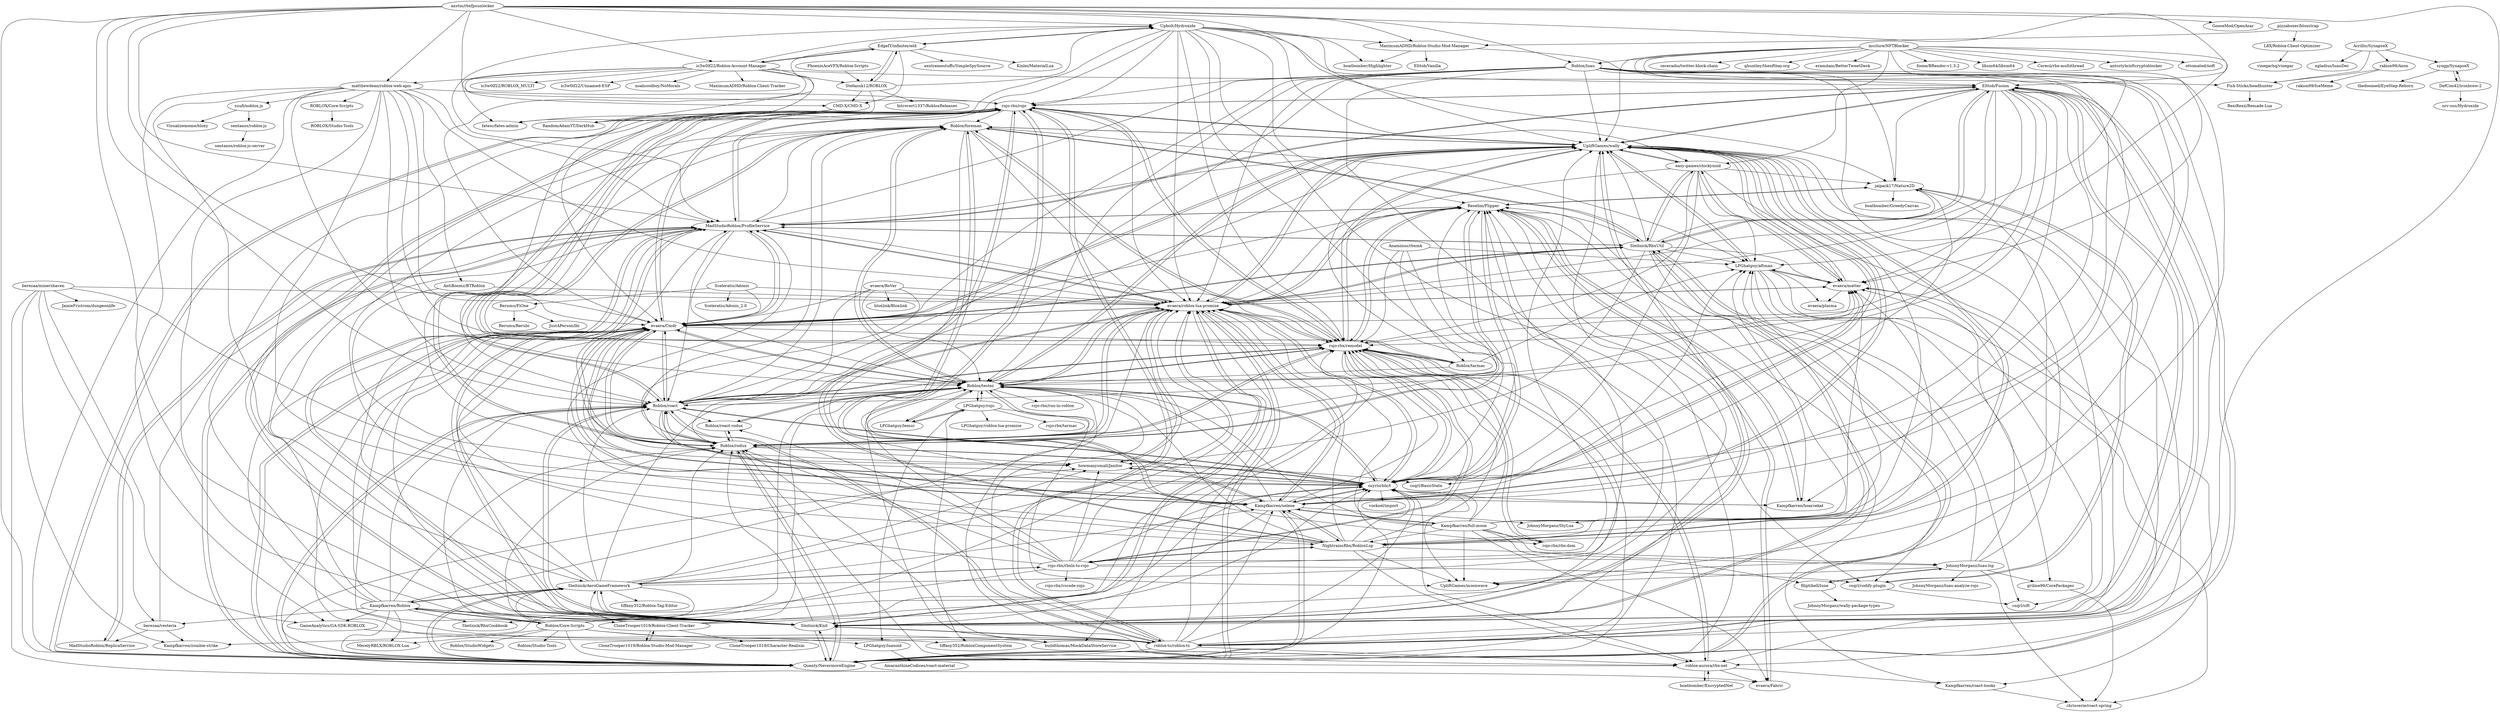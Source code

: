 digraph G {
"axstin/rbxfpsunlocker" -> "Roblox/luau"
"axstin/rbxfpsunlocker" -> "Elttob/Fusion"
"axstin/rbxfpsunlocker" -> "rojo-rbx/rojo"
"axstin/rbxfpsunlocker" -> "Upbolt/Hydroxide"
"axstin/rbxfpsunlocker" -> "ic3w0lf22/Roblox-Account-Manager"
"axstin/rbxfpsunlocker" -> "evaera/Cmdr"
"axstin/rbxfpsunlocker" -> "Sleitnick/Knit"
"axstin/rbxfpsunlocker" -> "matthewdean/roblox-web-apis"
"axstin/rbxfpsunlocker" -> "MadStudioRoblox/ProfileService"
"axstin/rbxfpsunlocker" -> "roblox-ts/roblox-ts"
"axstin/rbxfpsunlocker" -> "UpliftGames/wally"
"axstin/rbxfpsunlocker" -> "Quenty/NevermoreEngine"
"axstin/rbxfpsunlocker" -> "GooseMod/OpenAsar" ["e"=1]
"axstin/rbxfpsunlocker" -> "MaximumADHD/Roblox-Studio-Mod-Manager"
"axstin/rbxfpsunlocker" -> "Roblox/roact"
"Roblox/luau" -> "rojo-rbx/rojo"
"Roblox/luau" -> "Elttob/Fusion"
"Roblox/luau" -> "roblox-ts/roblox-ts"
"Roblox/luau" -> "Roblox/roact"
"Roblox/luau" -> "UpliftGames/wally"
"Roblox/luau" -> "Sleitnick/Knit"
"Roblox/luau" -> "Kampfkarren/selene"
"Roblox/luau" -> "evaera/roblox-lua-promise"
"Roblox/luau" -> "evaera/Cmdr"
"Roblox/luau" -> "Quenty/NevermoreEngine"
"Roblox/luau" -> "MadStudioRoblox/ProfileService"
"Roblox/luau" -> "JohnnyMorganz/StyLua" ["e"=1]
"Roblox/luau" -> "Roblox/testez"
"Roblox/luau" -> "osyrisrblx/t"
"Roblox/luau" -> "NightrainsRbx/RobloxLsp"
"osyrisrblx/t" -> "evaera/roblox-lua-promise"
"osyrisrblx/t" -> "Roblox/testez"
"osyrisrblx/t" -> "howmanysmall/Janitor"
"osyrisrblx/t" -> "Roblox/rodux"
"osyrisrblx/t" -> "UpliftGames/wally"
"osyrisrblx/t" -> "rojo-rbx/remodel"
"osyrisrblx/t" -> "Kampfkarren/selene"
"osyrisrblx/t" -> "UpliftGames/moonwave"
"osyrisrblx/t" -> "vocksel/import"
"osyrisrblx/t" -> "evaera/Cmdr"
"osyrisrblx/t" -> "roblox-aurora/rbx-net"
"osyrisrblx/t" -> "Reselim/Flipper"
"osyrisrblx/t" -> "Roblox/roact"
"osyrisrblx/t" -> "evaera/matter"
"osyrisrblx/t" -> "Kampfkarren/hoarcekat"
"roblox-ts/roblox-ts" -> "rojo-rbx/rojo"
"roblox-ts/roblox-ts" -> "Roblox/roact"
"roblox-ts/roblox-ts" -> "Sleitnick/Knit"
"roblox-ts/roblox-ts" -> "evaera/roblox-lua-promise"
"roblox-ts/roblox-ts" -> "Roblox/testez"
"roblox-ts/roblox-ts" -> "Kampfkarren/selene"
"roblox-ts/roblox-ts" -> "UpliftGames/wally"
"roblox-ts/roblox-ts" -> "Roblox/rodux"
"roblox-ts/roblox-ts" -> "Elttob/Fusion"
"roblox-ts/roblox-ts" -> "Quenty/NevermoreEngine"
"roblox-ts/roblox-ts" -> "evaera/Cmdr"
"roblox-ts/roblox-ts" -> "MadStudioRoblox/ProfileService"
"roblox-ts/roblox-ts" -> "osyrisrblx/t"
"roblox-ts/roblox-ts" -> "evaera/matter"
"roblox-ts/roblox-ts" -> "roblox-aurora/rbx-net"
"rojo-rbx/rojo" -> "Roblox/roact"
"rojo-rbx/rojo" -> "Sleitnick/Knit"
"rojo-rbx/rojo" -> "UpliftGames/wally"
"rojo-rbx/rojo" -> "Elttob/Fusion"
"rojo-rbx/rojo" -> "roblox-ts/roblox-ts"
"rojo-rbx/rojo" -> "Kampfkarren/selene"
"rojo-rbx/rojo" -> "evaera/Cmdr"
"rojo-rbx/rojo" -> "rojo-rbx/remodel"
"rojo-rbx/rojo" -> "evaera/roblox-lua-promise"
"rojo-rbx/rojo" -> "MadStudioRoblox/ProfileService"
"rojo-rbx/rojo" -> "Roblox/rodux"
"rojo-rbx/rojo" -> "Roblox/foreman"
"rojo-rbx/rojo" -> "Roblox/testez"
"rojo-rbx/rojo" -> "Quenty/NevermoreEngine"
"rojo-rbx/rojo" -> "NightrainsRbx/RobloxLsp"
"Kampfkarren/selene" -> "UpliftGames/wally"
"Kampfkarren/selene" -> "evaera/roblox-lua-promise"
"Kampfkarren/selene" -> "osyrisrblx/t"
"Kampfkarren/selene" -> "Roblox/foreman"
"Kampfkarren/selene" -> "JohnnyMorganz/StyLua" ["e"=1]
"Kampfkarren/selene" -> "rojo-rbx/rojo"
"Kampfkarren/selene" -> "NightrainsRbx/RobloxLsp"
"Kampfkarren/selene" -> "Roblox/testez"
"Kampfkarren/selene" -> "rojo-rbx/remodel"
"Kampfkarren/selene" -> "LPGhatguy/aftman"
"Kampfkarren/selene" -> "Kampfkarren/full-moon"
"Kampfkarren/selene" -> "evaera/Cmdr"
"Kampfkarren/selene" -> "Quenty/NevermoreEngine"
"Kampfkarren/selene" -> "Roblox/roact"
"Kampfkarren/selene" -> "Sleitnick/Knit"
"CMD-X/CMD-X" -> "fatesc/fates-admin"
"CMD-X/CMD-X" -> "RandomAdamYT/DarkHub"
"Roblox/rodux" -> "Roblox/roact-rodux"
"Roblox/rodux" -> "Roblox/roact"
"Roblox/rodux" -> "Roblox/testez"
"Roblox/rodux" -> "evaera/roblox-lua-promise"
"Roblox/rodux" -> "osyrisrblx/t"
"Roblox/rodux" -> "rojo-rbx/remodel"
"Roblox/rodux" -> "howmanysmall/Janitor"
"Roblox/rodux" -> "Reselim/Flipper"
"Roblox/rodux" -> "UpliftGames/wally"
"Roblox/rodux" -> "roblox-aurora/rbx-net"
"Roblox/rodux" -> "evaera/Cmdr"
"Roblox/rodux" -> "rojo-rbx/rojo"
"Roblox/rodux" -> "Quenty/NevermoreEngine"
"Roblox/rodux" -> "Roblox/foreman"
"Roblox/rodux" -> "MadStudioRoblox/ProfileService"
"syngp/SynapseX" -> "DefCon42/ironbrew-2"
"syngp/SynapseX" -> "thedoomed/EyeStep-Reborn"
"ic3w0lf22/Roblox-Account-Manager" -> "ic3w0lf22/ROBLOX_MULTI"
"ic3w0lf22/Roblox-Account-Manager" -> "EdgeIY/infiniteyield"
"ic3w0lf22/Roblox-Account-Manager" -> "Upbolt/Hydroxide"
"ic3w0lf22/Roblox-Account-Manager" -> "ic3w0lf22/Unnamed-ESP"
"ic3w0lf22/Roblox-Account-Manager" -> "RandomAdamYT/DarkHub"
"ic3w0lf22/Roblox-Account-Manager" -> "CMD-X/CMD-X"
"ic3w0lf22/Roblox-Account-Manager" -> "matthewdean/roblox-web-apis"
"ic3w0lf22/Roblox-Account-Manager" -> "Fish-Sticks/headhunter"
"ic3w0lf22/Roblox-Account-Manager" -> "fatesc/fates-admin"
"ic3w0lf22/Roblox-Account-Manager" -> "Stefanuk12/ROBLOX"
"ic3w0lf22/Roblox-Account-Manager" -> "evaera/Cmdr"
"ic3w0lf22/Roblox-Account-Manager" -> "noahcoolboy/NoMorals"
"ic3w0lf22/Roblox-Account-Manager" -> "MaximumADHD/Roblox-Client-Tracker"
"rakion99/Axon" -> "rakion99/IceMeme"
"rakion99/Axon" -> "Fish-Sticks/headhunter"
"UpliftGames/wally" -> "LPGhatguy/aftman"
"UpliftGames/wally" -> "evaera/roblox-lua-promise"
"UpliftGames/wally" -> "Roblox/foreman"
"UpliftGames/wally" -> "Kampfkarren/selene"
"UpliftGames/wally" -> "rojo-rbx/remodel"
"UpliftGames/wally" -> "osyrisrblx/t"
"UpliftGames/wally" -> "Roblox/testez"
"UpliftGames/wally" -> "rojo-rbx/rojo"
"UpliftGames/wally" -> "evaera/matter"
"UpliftGames/wally" -> "Sleitnick/Knit"
"UpliftGames/wally" -> "Elttob/Fusion"
"UpliftGames/wally" -> "NightrainsRbx/RobloxLsp"
"UpliftGames/wally" -> "easy-games/chickynoid"
"UpliftGames/wally" -> "roblox-aurora/rbx-net"
"UpliftGames/wally" -> "evaera/Cmdr"
"matthewdean/roblox-web-apis" -> "Quenty/NevermoreEngine"
"matthewdean/roblox-web-apis" -> "ROBLOX/Core-Scripts"
"matthewdean/roblox-web-apis" -> "NightrainsRbx/RobloxLsp"
"matthewdean/roblox-web-apis" -> "MadStudioRoblox/ProfileService"
"matthewdean/roblox-web-apis" -> "Roblox/roact"
"matthewdean/roblox-web-apis" -> "Roblox/testez"
"matthewdean/roblox-web-apis" -> "evaera/Cmdr"
"matthewdean/roblox-web-apis" -> "evaera/roblox-lua-promise"
"matthewdean/roblox-web-apis" -> "Sleitnick/AeroGameFramework"
"matthewdean/roblox-web-apis" -> "AntiBoomz/BTRoblox"
"matthewdean/roblox-web-apis" -> "Sleitnick/Knit"
"matthewdean/roblox-web-apis" -> "rojo-rbx/remodel"
"matthewdean/roblox-web-apis" -> "rojo-rbx/rojo"
"matthewdean/roblox-web-apis" -> "GameAnalytics/GA-SDK-ROBLOX"
"matthewdean/roblox-web-apis" -> "suufi/noblox.js"
"EdgeIY/infiniteyield" -> "Upbolt/Hydroxide"
"EdgeIY/infiniteyield" -> "CMD-X/CMD-X"
"EdgeIY/infiniteyield" -> "exxtremestuffs/SimpleSpySource"
"EdgeIY/infiniteyield" -> "ic3w0lf22/Roblox-Account-Manager"
"EdgeIY/infiniteyield" -> "Stefanuk12/ROBLOX"
"EdgeIY/infiniteyield" -> "Kinlei/MaterialLua"
"EdgeIY/infiniteyield" -> "fatesc/fates-admin"
"PhoenixAceVFX/Roblox-Scripts" -> "Stefanuk12/ROBLOX"
"Stefanuk12/ROBLOX" -> "EdgeIY/infiniteyield"
"Stefanuk12/ROBLOX" -> "RandomAdamYT/DarkHub"
"Stefanuk12/ROBLOX" -> "CMD-X/CMD-X"
"Stefanuk12/ROBLOX" -> "Upbolt/Hydroxide"
"Stefanuk12/ROBLOX" -> "Introvert1337/RobloxReleases"
"evaera/Cmdr" -> "evaera/roblox-lua-promise"
"evaera/Cmdr" -> "Roblox/testez"
"evaera/Cmdr" -> "Quenty/NevermoreEngine"
"evaera/Cmdr" -> "osyrisrblx/t"
"evaera/Cmdr" -> "UpliftGames/wally"
"evaera/Cmdr" -> "rojo-rbx/rojo"
"evaera/Cmdr" -> "MadStudioRoblox/ProfileService"
"evaera/Cmdr" -> "Sleitnick/Knit"
"evaera/Cmdr" -> "rojo-rbx/remodel"
"evaera/Cmdr" -> "Roblox/rodux"
"evaera/Cmdr" -> "Sleitnick/RbxUtil"
"evaera/Cmdr" -> "Roblox/roact"
"evaera/Cmdr" -> "Reselim/Flipper"
"evaera/Cmdr" -> "Kampfkarren/selene"
"evaera/Cmdr" -> "howmanysmall/Janitor"
"Rerumu/FiOne" -> "JustAPerson/lbi"
"Rerumu/FiOne" -> "Rerumu/Rerubi"
"LPGhatguy/rojo" -> "LPGhatguy/lemur"
"LPGhatguy/rojo" -> "Roblox/testez"
"LPGhatguy/rojo" -> "LPGhatguy/luanoid"
"LPGhatguy/rojo" -> "tiffany352/RobloxComponentSystem"
"LPGhatguy/rojo" -> "UpliftGames/moonwave"
"LPGhatguy/rojo" -> "LPGhatguy/roblox-lua-promise"
"LPGhatguy/rojo" -> "rojo-rbx/tarmac"
"Roblox/roact" -> "Roblox/rodux"
"Roblox/roact" -> "rojo-rbx/rojo"
"Roblox/roact" -> "Roblox/testez"
"Roblox/roact" -> "evaera/roblox-lua-promise"
"Roblox/roact" -> "roblox-ts/roblox-ts"
"Roblox/roact" -> "Roblox/roact-rodux"
"Roblox/roact" -> "rojo-rbx/remodel"
"Roblox/roact" -> "osyrisrblx/t"
"Roblox/roact" -> "Sleitnick/Knit"
"Roblox/roact" -> "Quenty/NevermoreEngine"
"Roblox/roact" -> "evaera/Cmdr"
"Roblox/roact" -> "Reselim/Flipper"
"Roblox/roact" -> "UpliftGames/wally"
"Roblox/roact" -> "Roblox/foreman"
"Roblox/roact" -> "Kampfkarren/selene"
"pizzaboxer/bloxstrap" -> "L8X/Roblox-Client-Optimizer"
"pizzaboxer/bloxstrap" -> "MaximumADHD/Roblox-Studio-Mod-Manager"
"berezaa/minershaven" -> "berezaa/vesteria"
"berezaa/minershaven" -> "Kampfkarren/zombie-strike"
"berezaa/minershaven" -> "JamieFristrom/dungeonlife"
"berezaa/minershaven" -> "Kampfkarren/hoarcekat"
"berezaa/minershaven" -> "GameAnalytics/GA-SDK-ROBLOX"
"berezaa/minershaven" -> "evaera/Fabric"
"berezaa/minershaven" -> "evaera/roblox-lua-promise"
"Kampfkarren/full-moon" -> "Kampfkarren/selene"
"Kampfkarren/full-moon" -> "UpliftGames/moonwave"
"Kampfkarren/full-moon" -> "UpliftGames/wally"
"Kampfkarren/full-moon" -> "Roblox/testez"
"Kampfkarren/full-moon" -> "rojo-rbx/remodel"
"Kampfkarren/full-moon" -> "evaera/roblox-lua-promise"
"Kampfkarren/full-moon" -> "filiptibell/lune"
"Kampfkarren/full-moon" -> "rojo-rbx/rbx-dom"
"Kampfkarren/full-moon" -> "JohnnyMorganz/luau-lsp"
"Kampfkarren/full-moon" -> "LPGhatguy/aftman"
"Kampfkarren/full-moon" -> "osyrisrblx/t"
"Kampfkarren/full-moon" -> "NightrainsRbx/RobloxLsp"
"Kampfkarren/full-moon" -> "evaera/matter"
"Kampfkarren/full-moon" -> "evaera/Fabric"
"LPGhatguy/aftman" -> "UpliftGames/wally"
"LPGhatguy/aftman" -> "evaera/plasma"
"LPGhatguy/aftman" -> "chriscerie/roact-spring"
"LPGhatguy/aftman" -> "evaera/matter"
"LPGhatguy/aftman" -> "Kampfkarren/roact-hooks"
"LPGhatguy/aftman" -> "csqrl/sift"
"LPGhatguy/aftman" -> "grilme99/CorePackages"
"Elttob/Fusion" -> "Sleitnick/Knit"
"Elttob/Fusion" -> "UpliftGames/wally"
"Elttob/Fusion" -> "rojo-rbx/rojo"
"Elttob/Fusion" -> "evaera/roblox-lua-promise"
"Elttob/Fusion" -> "Quenty/NevermoreEngine"
"Elttob/Fusion" -> "Sleitnick/RbxUtil"
"Elttob/Fusion" -> "MadStudioRoblox/ProfileService"
"Elttob/Fusion" -> "evaera/matter"
"Elttob/Fusion" -> "evaera/Cmdr"
"Elttob/Fusion" -> "Roblox/roact"
"Elttob/Fusion" -> "jaipack17/Nature2D"
"Elttob/Fusion" -> "rojo-rbx/remodel"
"Elttob/Fusion" -> "Kampfkarren/selene"
"Elttob/Fusion" -> "roblox-ts/roblox-ts"
"Elttob/Fusion" -> "Kampfkarren/hoarcekat"
"Quenty/NevermoreEngine" -> "evaera/roblox-lua-promise"
"Quenty/NevermoreEngine" -> "Sleitnick/AeroGameFramework"
"Quenty/NevermoreEngine" -> "Sleitnick/Knit"
"Quenty/NevermoreEngine" -> "evaera/Cmdr"
"Quenty/NevermoreEngine" -> "rojo-rbx/remodel"
"Quenty/NevermoreEngine" -> "Sleitnick/RbxUtil"
"Quenty/NevermoreEngine" -> "osyrisrblx/t"
"Quenty/NevermoreEngine" -> "UpliftGames/wally"
"Quenty/NevermoreEngine" -> "Roblox/rodux"
"Quenty/NevermoreEngine" -> "Roblox/roact"
"Quenty/NevermoreEngine" -> "Elttob/Fusion"
"Quenty/NevermoreEngine" -> "MadStudioRoblox/ProfileService"
"Quenty/NevermoreEngine" -> "rojo-rbx/rojo"
"Quenty/NevermoreEngine" -> "Kampfkarren/selene"
"Quenty/NevermoreEngine" -> "howmanysmall/Janitor"
"Sleitnick/Knit" -> "Sleitnick/RbxUtil"
"Sleitnick/Knit" -> "evaera/roblox-lua-promise"
"Sleitnick/Knit" -> "MadStudioRoblox/ProfileService"
"Sleitnick/Knit" -> "rojo-rbx/rojo"
"Sleitnick/Knit" -> "Elttob/Fusion"
"Sleitnick/Knit" -> "Sleitnick/AeroGameFramework"
"Sleitnick/Knit" -> "UpliftGames/wally"
"Sleitnick/Knit" -> "Quenty/NevermoreEngine"
"Sleitnick/Knit" -> "evaera/Cmdr"
"Sleitnick/Knit" -> "rojo-rbx/remodel"
"Sleitnick/Knit" -> "Roblox/roact"
"Sleitnick/Knit" -> "roblox-ts/roblox-ts"
"Sleitnick/Knit" -> "Reselim/Flipper"
"Sleitnick/Knit" -> "Roblox/foreman"
"Sleitnick/Knit" -> "Roblox/rodux"
"easy-games/chickynoid" -> "evaera/matter"
"easy-games/chickynoid" -> "UpliftGames/wally"
"easy-games/chickynoid" -> "evaera/roblox-lua-promise"
"easy-games/chickynoid" -> "rojo-rbx/remodel"
"easy-games/chickynoid" -> "Sleitnick/RbxUtil"
"easy-games/chickynoid" -> "jaipack17/Nature2D"
"easy-games/chickynoid" -> "LPGhatguy/aftman"
"easy-games/chickynoid" -> "osyrisrblx/t"
"easy-games/chickynoid" -> "roblox-aurora/rbx-net"
"berezaa/vesteria" -> "Kampfkarren/zombie-strike"
"berezaa/vesteria" -> "MadStudioRoblox/ProfileService"
"berezaa/vesteria" -> "MadStudioRoblox/ReplicaService"
"NightrainsRbx/RobloxLsp" -> "UpliftGames/wally"
"NightrainsRbx/RobloxLsp" -> "Kampfkarren/selene"
"NightrainsRbx/RobloxLsp" -> "rojo-rbx/remodel"
"NightrainsRbx/RobloxLsp" -> "LPGhatguy/aftman"
"NightrainsRbx/RobloxLsp" -> "rojo-rbx/rbxlx-to-rojo"
"NightrainsRbx/RobloxLsp" -> "UpliftGames/moonwave"
"NightrainsRbx/RobloxLsp" -> "evaera/roblox-lua-promise"
"NightrainsRbx/RobloxLsp" -> "evaera/matter"
"NightrainsRbx/RobloxLsp" -> "Roblox/testez"
"NightrainsRbx/RobloxLsp" -> "JohnnyMorganz/luau-lsp"
"NightrainsRbx/RobloxLsp" -> "rojo-rbx/rojo"
"NightrainsRbx/RobloxLsp" -> "osyrisrblx/t"
"NightrainsRbx/RobloxLsp" -> "roblox-aurora/rbx-net"
"NightrainsRbx/RobloxLsp" -> "evaera/Cmdr"
"NightrainsRbx/RobloxLsp" -> "MadStudioRoblox/ProfileService"
"Sceleratis/Adonis" -> "Sceleratis/Adonis_2.0"
"Sceleratis/Adonis" -> "Rerumu/FiOne"
"Sceleratis/Adonis" -> "evaera/roblox-lua-promise"
"Sceleratis/Adonis" -> "evaera/Cmdr"
"evaera/Fabric" -> "Reselim/Flipper"
"evaera/RoVer" -> "evaera/Cmdr"
"evaera/RoVer" -> "bloxlink/Bloxlink"
"evaera/RoVer" -> "Roblox/testez"
"evaera/RoVer" -> "evaera/roblox-lua-promise"
"evaera/RoVer" -> "osyrisrblx/t"
"evaera/RoVer" -> "Roblox/rodux"
"evaera/roblox-lua-promise" -> "osyrisrblx/t"
"evaera/roblox-lua-promise" -> "Roblox/testez"
"evaera/roblox-lua-promise" -> "Roblox/rodux"
"evaera/roblox-lua-promise" -> "evaera/Cmdr"
"evaera/roblox-lua-promise" -> "UpliftGames/wally"
"evaera/roblox-lua-promise" -> "Quenty/NevermoreEngine"
"evaera/roblox-lua-promise" -> "Sleitnick/Knit"
"evaera/roblox-lua-promise" -> "evaera/matter"
"evaera/roblox-lua-promise" -> "MadStudioRoblox/ProfileService"
"evaera/roblox-lua-promise" -> "howmanysmall/Janitor"
"evaera/roblox-lua-promise" -> "rojo-rbx/remodel"
"evaera/roblox-lua-promise" -> "Kampfkarren/selene"
"evaera/roblox-lua-promise" -> "Sleitnick/RbxUtil"
"evaera/roblox-lua-promise" -> "Roblox/roact"
"evaera/roblox-lua-promise" -> "Reselim/Flipper"
"howmanysmall/Janitor" -> "osyrisrblx/t"
"howmanysmall/Janitor" -> "csqrl/BasicState"
"howmanysmall/Janitor" -> "evaera/roblox-lua-promise"
"rojo-rbx/rbxlx-to-rojo" -> "rojo-rbx/remodel"
"rojo-rbx/rbxlx-to-rojo" -> "Roblox/testez"
"rojo-rbx/rbxlx-to-rojo" -> "NightrainsRbx/RobloxLsp"
"rojo-rbx/rbxlx-to-rojo" -> "howmanysmall/Janitor"
"rojo-rbx/rbxlx-to-rojo" -> "csqrl/codify-plugin"
"rojo-rbx/rbxlx-to-rojo" -> "Reselim/Flipper"
"rojo-rbx/rbxlx-to-rojo" -> "Roblox/rodux"
"rojo-rbx/rbxlx-to-rojo" -> "Roblox/foreman"
"rojo-rbx/rbxlx-to-rojo" -> "UpliftGames/wally"
"rojo-rbx/rbxlx-to-rojo" -> "osyrisrblx/t"
"rojo-rbx/rbxlx-to-rojo" -> "rojo-rbx/vscode-rojo"
"rojo-rbx/rbxlx-to-rojo" -> "evaera/roblox-lua-promise"
"rojo-rbx/rbxlx-to-rojo" -> "Sleitnick/AeroGameFramework"
"rojo-rbx/rbxlx-to-rojo" -> "Kampfkarren/zombie-strike"
"rojo-rbx/rbxlx-to-rojo" -> "Roblox/roact-rodux"
"rojo-rbx/remodel" -> "Roblox/foreman"
"rojo-rbx/remodel" -> "Roblox/testez"
"rojo-rbx/remodel" -> "Roblox/tarmac"
"rojo-rbx/remodel" -> "UpliftGames/wally"
"rojo-rbx/remodel" -> "evaera/roblox-lua-promise"
"rojo-rbx/remodel" -> "Roblox/rodux"
"rojo-rbx/remodel" -> "rojo-rbx/rbxlx-to-rojo"
"rojo-rbx/remodel" -> "osyrisrblx/t"
"rojo-rbx/remodel" -> "roblox-aurora/rbx-net"
"rojo-rbx/remodel" -> "rojo-rbx/rbx-dom"
"rojo-rbx/remodel" -> "evaera/matter"
"rojo-rbx/remodel" -> "Reselim/Flipper"
"rojo-rbx/remodel" -> "Roblox/roact"
"rojo-rbx/remodel" -> "rojo-rbx/rojo"
"rojo-rbx/remodel" -> "buildthomas/MockDataStoreService"
"Upbolt/Hydroxide" -> "evaera/roblox-lua-promise"
"Upbolt/Hydroxide" -> "rojo-rbx/remodel"
"Upbolt/Hydroxide" -> "evaera/Cmdr"
"Upbolt/Hydroxide" -> "EdgeIY/infiniteyield"
"Upbolt/Hydroxide" -> "csqrl/codify-plugin"
"Upbolt/Hydroxide" -> "jaipack17/Nature2D"
"Upbolt/Hydroxide" -> "Elttob/Fusion"
"Upbolt/Hydroxide" -> "osyrisrblx/t"
"Upbolt/Hydroxide" -> "MaximumADHD/Roblox-Studio-Mod-Manager"
"Upbolt/Hydroxide" -> "boatbomber/Highlighter"
"Upbolt/Hydroxide" -> "Reselim/Flipper"
"Upbolt/Hydroxide" -> "Roblox/roact"
"Upbolt/Hydroxide" -> "rojo-rbx/rojo"
"Upbolt/Hydroxide" -> "MadStudioRoblox/ProfileService"
"Upbolt/Hydroxide" -> "easy-games/chickynoid"
"Roblox/foreman" -> "rojo-rbx/remodel"
"Roblox/foreman" -> "UpliftGames/wally"
"Roblox/foreman" -> "Kampfkarren/selene"
"Roblox/foreman" -> "Roblox/tarmac"
"Roblox/foreman" -> "Roblox/testez"
"Roblox/foreman" -> "evaera/roblox-lua-promise"
"Roblox/foreman" -> "LPGhatguy/aftman"
"Roblox/foreman" -> "howmanysmall/Janitor"
"Roblox/foreman" -> "rojo-rbx/rbx-dom"
"Roblox/foreman" -> "Sleitnick/RbxUtil"
"rojo-rbx/rbx-dom" -> "rojo-rbx/remodel"
"AntiBoomz/BTRoblox" -> "osyrisrblx/t"
"AntiBoomz/BTRoblox" -> "evaera/roblox-lua-promise"
"MadStudioRoblox/ProfileService" -> "Sleitnick/Knit"
"MadStudioRoblox/ProfileService" -> "evaera/roblox-lua-promise"
"MadStudioRoblox/ProfileService" -> "MadStudioRoblox/ReplicaService"
"MadStudioRoblox/ProfileService" -> "Sleitnick/RbxUtil"
"MadStudioRoblox/ProfileService" -> "Reselim/Flipper"
"MadStudioRoblox/ProfileService" -> "evaera/Cmdr"
"MadStudioRoblox/ProfileService" -> "rojo-rbx/rojo"
"MadStudioRoblox/ProfileService" -> "UpliftGames/wally"
"MadStudioRoblox/ProfileService" -> "Roblox/rodux"
"MadStudioRoblox/ProfileService" -> "Roblox/testez"
"MadStudioRoblox/ProfileService" -> "Roblox/foreman"
"MadStudioRoblox/ProfileService" -> "Elttob/Fusion"
"MadStudioRoblox/ProfileService" -> "Quenty/NevermoreEngine"
"MadStudioRoblox/ProfileService" -> "Roblox/roact"
"MadStudioRoblox/ProfileService" -> "rojo-rbx/remodel"
"Roblox/Core-Scripts" -> "Roblox/rodux"
"Roblox/Core-Scripts" -> "Quenty/NevermoreEngine"
"Roblox/Core-Scripts" -> "Kampfkarren/Roblox"
"Roblox/Core-Scripts" -> "Roblox/roact"
"Roblox/Core-Scripts" -> "Sleitnick/AeroGameFramework"
"Roblox/Core-Scripts" -> "LPGhatguy/luanoid"
"Roblox/Core-Scripts" -> "evaera/roblox-lua-promise"
"Roblox/Core-Scripts" -> "tiffany352/RobloxComponentSystem"
"Roblox/Core-Scripts" -> "MerelyRBLX/ROBLOX-Lua"
"Roblox/Core-Scripts" -> "rojo-rbx/remodel"
"Roblox/Core-Scripts" -> "Roblox/StudioWidgets"
"Roblox/Core-Scripts" -> "evaera/Cmdr"
"Roblox/Core-Scripts" -> "Roblox/testez"
"Roblox/Core-Scripts" -> "osyrisrblx/t"
"Roblox/Core-Scripts" -> "Roblox/Studio-Tools"
"jaipack17/Nature2D" -> "boatbomber/GreedyCanvas"
"jaipack17/Nature2D" -> "csqrl/codify-plugin"
"jaipack17/Nature2D" -> "Reselim/Flipper"
"jaipack17/Nature2D" -> "UpliftGames/moonwave"
"jaipack17/Nature2D" -> "csqrl/BasicState"
"MadStudioRoblox/ReplicaService" -> "MadStudioRoblox/ProfileService"
"Reselim/Flipper" -> "evaera/Fabric"
"Reselim/Flipper" -> "evaera/roblox-lua-promise"
"Reselim/Flipper" -> "Roblox/rodux"
"Reselim/Flipper" -> "Kampfkarren/hoarcekat"
"Reselim/Flipper" -> "jaipack17/Nature2D"
"Reselim/Flipper" -> "csqrl/codify-plugin"
"Reselim/Flipper" -> "rojo-rbx/remodel"
"Reselim/Flipper" -> "Kampfkarren/roact-hooks"
"Reselim/Flipper" -> "osyrisrblx/t"
"Reselim/Flipper" -> "MadStudioRoblox/ProfileService"
"Roblox/roact-rodux" -> "Roblox/rodux"
"Roblox/roact-rodux" -> "Roblox/testez"
"Sleitnick/AeroGameFramework" -> "Quenty/NevermoreEngine"
"Sleitnick/AeroGameFramework" -> "Sleitnick/Knit"
"Sleitnick/AeroGameFramework" -> "evaera/roblox-lua-promise"
"Sleitnick/AeroGameFramework" -> "Reselim/Flipper"
"Sleitnick/AeroGameFramework" -> "evaera/Cmdr"
"Sleitnick/AeroGameFramework" -> "Roblox/roact"
"Sleitnick/AeroGameFramework" -> "MadStudioRoblox/ProfileService"
"Sleitnick/AeroGameFramework" -> "Roblox/testez"
"Sleitnick/AeroGameFramework" -> "Roblox/rodux"
"Sleitnick/AeroGameFramework" -> "Kampfkarren/Roblox"
"Sleitnick/AeroGameFramework" -> "rojo-rbx/rbxlx-to-rojo"
"Sleitnick/AeroGameFramework" -> "howmanysmall/Janitor"
"Sleitnick/AeroGameFramework" -> "Sleitnick/RbxCookbook"
"Sleitnick/AeroGameFramework" -> "Kampfkarren/selene"
"Sleitnick/AeroGameFramework" -> "tiffany352/Roblox-Tag-Editor"
"Sleitnick/RbxUtil" -> "Sleitnick/Knit"
"Sleitnick/RbxUtil" -> "evaera/roblox-lua-promise"
"Sleitnick/RbxUtil" -> "MadStudioRoblox/ProfileService"
"Sleitnick/RbxUtil" -> "Quenty/NevermoreEngine"
"Sleitnick/RbxUtil" -> "Roblox/foreman"
"Sleitnick/RbxUtil" -> "Kampfkarren/hoarcekat"
"Sleitnick/RbxUtil" -> "jaipack17/Nature2D"
"Sleitnick/RbxUtil" -> "LPGhatguy/aftman"
"Sleitnick/RbxUtil" -> "evaera/matter"
"Sleitnick/RbxUtil" -> "evaera/Cmdr"
"Sleitnick/RbxUtil" -> "UpliftGames/wally"
"Sleitnick/RbxUtil" -> "easy-games/chickynoid"
"Sleitnick/RbxUtil" -> "Elttob/Fusion"
"Sleitnick/RbxUtil" -> "howmanysmall/Janitor"
"Sleitnick/RbxUtil" -> "Reselim/Flipper"
"roblox-aurora/rbx-net" -> "boatbomber/EncryptedNet"
"roblox-aurora/rbx-net" -> "Kampfkarren/roact-hooks"
"roblox-aurora/rbx-net" -> "rojo-rbx/remodel"
"roblox-aurora/rbx-net" -> "evaera/Fabric"
"L8X/Roblox-Client-Optimizer" -> "vinegarhq/vinegar"
"mcclure/NFTBlocker" -> "antsstyle/nftcryptoblocker"
"mcclure/NFTBlocker" -> "ottomated/noft"
"mcclure/NFTBlocker" -> "UpliftGames/moonwave"
"mcclure/NFTBlocker" -> "ceceradio/twitter-block-chain"
"mcclure/NFTBlocker" -> "easy-games/chickynoid"
"mcclure/NFTBlocker" -> "evaera/roblox-lua-promise"
"mcclure/NFTBlocker" -> "ghuntley/thenftbay.org"
"mcclure/NFTBlocker" -> "UpliftGames/wally"
"mcclure/NFTBlocker" -> "eramdam/BetterTweetDeck" ["e"=1]
"mcclure/NFTBlocker" -> "LPGhatguy/aftman"
"mcclure/NFTBlocker" -> "Roblox/luau"
"mcclure/NFTBlocker" -> "foone/BRender-v1.3.2" ["e"=1]
"mcclure/NFTBlocker" -> "libsm64/libsm64" ["e"=1]
"mcclure/NFTBlocker" -> "evaera/matter"
"mcclure/NFTBlocker" -> "Corecii/rbx-multithread"
"Acrillis/SynapseX" -> "Fish-Sticks/headhunter"
"Acrillis/SynapseX" -> "syngp/SynapseX"
"Acrillis/SynapseX" -> "rakion99/Axon"
"Acrillis/SynapseX" -> "xgladius/luauDec"
"Kampfkarren/Roblox" -> "Sleitnick/AeroGameFramework"
"Kampfkarren/Roblox" -> "evaera/roblox-lua-promise"
"Kampfkarren/Roblox" -> "evaera/Cmdr"
"Kampfkarren/Roblox" -> "Quenty/NevermoreEngine"
"Kampfkarren/Roblox" -> "Roblox/roact"
"Kampfkarren/Roblox" -> "Roblox/Core-Scripts"
"Kampfkarren/Roblox" -> "CloneTrooper1019/Roblox-Client-Tracker"
"Kampfkarren/Roblox" -> "GameAnalytics/GA-SDK-ROBLOX"
"Kampfkarren/Roblox" -> "MadStudioRoblox/ProfileService"
"Kampfkarren/Roblox" -> "Sleitnick/Knit"
"Kampfkarren/Roblox" -> "Sleitnick/RbxCookbook"
"Kampfkarren/Roblox" -> "Roblox/rodux"
"Kampfkarren/Roblox" -> "berezaa/vesteria"
"Kampfkarren/Roblox" -> "MerelyRBLX/ROBLOX-Lua"
"Kampfkarren/Roblox" -> "rojo-rbx/rojo"
"CloneTrooper1019/Roblox-Client-Tracker" -> "CloneTrooper1019/Roblox-Studio-Mod-Manager"
"CloneTrooper1019/Roblox-Client-Tracker" -> "osyrisrblx/t"
"CloneTrooper1019/Roblox-Client-Tracker" -> "CloneTrooper1019/Character-Realism"
"CloneTrooper1019/Roblox-Client-Tracker" -> "evaera/Cmdr"
"CloneTrooper1019/Roblox-Client-Tracker" -> "Reselim/Flipper"
"CloneTrooper1019/Roblox-Client-Tracker" -> "Roblox/testez"
"CloneTrooper1019/Roblox-Client-Tracker" -> "Sleitnick/AeroGameFramework"
"evaera/matter" -> "evaera/plasma"
"evaera/matter" -> "evaera/roblox-lua-promise"
"evaera/matter" -> "easy-games/chickynoid"
"evaera/matter" -> "LPGhatguy/aftman"
"evaera/matter" -> "UpliftGames/wally"
"evaera/matter" -> "csqrl/sift"
"Roblox/testez" -> "Roblox/rodux"
"Roblox/testez" -> "evaera/roblox-lua-promise"
"Roblox/testez" -> "osyrisrblx/t"
"Roblox/testez" -> "Roblox/roact-rodux"
"Roblox/testez" -> "rojo-rbx/remodel"
"Roblox/testez" -> "Roblox/roact"
"Roblox/testez" -> "UpliftGames/wally"
"Roblox/testez" -> "LPGhatguy/lemur"
"Roblox/testez" -> "evaera/Cmdr"
"Roblox/testez" -> "buildthomas/MockDataStoreService"
"Roblox/testez" -> "Roblox/foreman"
"Roblox/testez" -> "rojo-rbx/run-in-roblox"
"Roblox/testez" -> "roblox-aurora/rbx-net"
"Roblox/testez" -> "LPGhatguy/rojo"
"Roblox/testez" -> "evaera/matter"
"MaximumADHD/Roblox-Studio-Mod-Manager" -> "jaipack17/Nature2D"
"MaximumADHD/Roblox-Studio-Mod-Manager" -> "boatbomber/Highlighter"
"MaximumADHD/Roblox-Studio-Mod-Manager" -> "Elttob/Vanilla"
"CloneTrooper1019/Roblox-Studio-Mod-Manager" -> "CloneTrooper1019/Roblox-Client-Tracker"
"sentanos/roblox-js" -> "sentanos/roblox-js-server"
"suufi/noblox.js" -> "sentanos/roblox-js"
"suufi/noblox.js" -> "Visualizememe/bloxy"
"LPGhatguy/lemur" -> "Roblox/testez"
"LPGhatguy/lemur" -> "LPGhatguy/rojo"
"ROBLOX/Core-Scripts" -> "ROBLOX/Studio-Tools"
"Kampfkarren/roact-hooks" -> "chriscerie/roact-spring"
"csqrl/codify-plugin" -> "jaipack17/Nature2D"
"csqrl/codify-plugin" -> "csqrl/sift"
"Kampfkarren/hoarcekat" -> "Reselim/Flipper"
"Fish-Sticks/headhunter" -> "RexiRexii/Remade-Lua"
"DefCon42/ironbrew-2" -> "syngp/SynapseX"
"DefCon42/ironbrew-2" -> "nrv-ous/Hydroxide"
"JohnnyMorganz/luau-lsp" -> "filiptibell/lune"
"JohnnyMorganz/luau-lsp" -> "JohnnyMorganz/luau-analyze-rojo"
"JohnnyMorganz/luau-lsp" -> "grilme99/CorePackages"
"JohnnyMorganz/luau-lsp" -> "evaera/matter"
"JohnnyMorganz/luau-lsp" -> "chriscerie/roact-spring"
"JohnnyMorganz/luau-lsp" -> "UpliftGames/wally"
"JohnnyMorganz/luau-lsp" -> "UpliftGames/moonwave"
"JohnnyMorganz/luau-lsp" -> "LPGhatguy/aftman"
"LPGhatguy/luanoid" -> "AmaranthineCodices/roact-material"
"Roblox/tarmac" -> "rojo-rbx/remodel"
"Roblox/tarmac" -> "Roblox/foreman"
"Roblox/tarmac" -> "LPGhatguy/aftman"
"Roblox/tarmac" -> "Roblox/testez"
"filiptibell/lune" -> "JohnnyMorganz/luau-lsp"
"filiptibell/lune" -> "JohnnyMorganz/wally-package-types"
"GameAnalytics/GA-SDK-ROBLOX" -> "buildthomas/MockDataStoreService"
"Anaminus/rbxmk" -> "rojo-rbx/remodel"
"Anaminus/rbxmk" -> "osyrisrblx/t"
"Anaminus/rbxmk" -> "Roblox/tarmac"
"Anaminus/rbxmk" -> "LPGhatguy/aftman"
"grilme99/CorePackages" -> "chriscerie/roact-spring"
"boatbomber/EncryptedNet" -> "roblox-aurora/rbx-net"
"axstin/rbxfpsunlocker" ["l"="-14.596,23.13"]
"Roblox/luau" ["l"="-14.553,23.171"]
"Elttob/Fusion" ["l"="-14.562,23.12"]
"rojo-rbx/rojo" ["l"="-14.54,23.137"]
"Upbolt/Hydroxide" ["l"="-14.577,23.098"]
"ic3w0lf22/Roblox-Account-Manager" ["l"="-14.645,23.084"]
"evaera/Cmdr" ["l"="-14.538,23.112"]
"Sleitnick/Knit" ["l"="-14.553,23.13"]
"matthewdean/roblox-web-apis" ["l"="-14.572,23.135"]
"MadStudioRoblox/ProfileService" ["l"="-14.549,23.106"]
"roblox-ts/roblox-ts" ["l"="-14.554,23.148"]
"UpliftGames/wally" ["l"="-14.52,23.137"]
"Quenty/NevermoreEngine" ["l"="-14.549,23.117"]
"GooseMod/OpenAsar" ["l"="-44.384,7.257"]
"MaximumADHD/Roblox-Studio-Mod-Manager" ["l"="-14.629,23.116"]
"Roblox/roact" ["l"="-14.537,23.125"]
"Kampfkarren/selene" ["l"="-14.526,23.149"]
"evaera/roblox-lua-promise" ["l"="-14.525,23.125"]
"JohnnyMorganz/StyLua" ["l"="-11.079,-20.521"]
"Roblox/testez" ["l"="-14.504,23.116"]
"osyrisrblx/t" ["l"="-14.514,23.12"]
"NightrainsRbx/RobloxLsp" ["l"="-14.51,23.146"]
"howmanysmall/Janitor" ["l"="-14.517,23.095"]
"Roblox/rodux" ["l"="-14.517,23.107"]
"rojo-rbx/remodel" ["l"="-14.512,23.128"]
"UpliftGames/moonwave" ["l"="-14.48,23.133"]
"vocksel/import" ["l"="-14.509,23.174"]
"roblox-aurora/rbx-net" ["l"="-14.496,23.144"]
"Reselim/Flipper" ["l"="-14.526,23.1"]
"evaera/matter" ["l"="-14.493,23.137"]
"Kampfkarren/hoarcekat" ["l"="-14.517,23.078"]
"Roblox/foreman" ["l"="-14.505,23.132"]
"LPGhatguy/aftman" ["l"="-14.477,23.144"]
"Kampfkarren/full-moon" ["l"="-14.496,23.158"]
"CMD-X/CMD-X" ["l"="-14.655,23.055"]
"fatesc/fates-admin" ["l"="-14.661,23.069"]
"RandomAdamYT/DarkHub" ["l"="-14.671,23.05"]
"Roblox/roact-rodux" ["l"="-14.485,23.106"]
"syngp/SynapseX" ["l"="-14.847,23.039"]
"DefCon42/ironbrew-2" ["l"="-14.872,23.03"]
"thedoomed/EyeStep-Reborn" ["l"="-14.865,23.053"]
"ic3w0lf22/ROBLOX_MULTI" ["l"="-14.68,23.104"]
"EdgeIY/infiniteyield" ["l"="-14.631,23.062"]
"ic3w0lf22/Unnamed-ESP" ["l"="-14.688,23.068"]
"Fish-Sticks/headhunter" ["l"="-14.742,23.052"]
"Stefanuk12/ROBLOX" ["l"="-14.637,23.045"]
"noahcoolboy/NoMorals" ["l"="-14.676,23.087"]
"MaximumADHD/Roblox-Client-Tracker" ["l"="-14.7,23.087"]
"rakion99/Axon" ["l"="-14.777,23.031"]
"rakion99/IceMeme" ["l"="-14.79,23.007"]
"easy-games/chickynoid" ["l"="-14.494,23.123"]
"ROBLOX/Core-Scripts" ["l"="-14.615,23.176"]
"Sleitnick/AeroGameFramework" ["l"="-14.54,23.095"]
"AntiBoomz/BTRoblox" ["l"="-14.526,23.171"]
"GameAnalytics/GA-SDK-ROBLOX" ["l"="-14.521,23.064"]
"suufi/noblox.js" ["l"="-14.647,23.194"]
"exxtremestuffs/SimpleSpySource" ["l"="-14.66,23.032"]
"Kinlei/MaterialLua" ["l"="-14.644,23.023"]
"PhoenixAceVFX/Roblox-Scripts" ["l"="-14.664,22.998"]
"Introvert1337/RobloxReleases" ["l"="-14.629,23.018"]
"Sleitnick/RbxUtil" ["l"="-14.526,23.112"]
"Rerumu/FiOne" ["l"="-14.56,23.267"]
"JustAPerson/lbi" ["l"="-14.575,23.294"]
"Rerumu/Rerubi" ["l"="-14.552,23.291"]
"LPGhatguy/rojo" ["l"="-14.446,23.091"]
"LPGhatguy/lemur" ["l"="-14.459,23.1"]
"LPGhatguy/luanoid" ["l"="-14.437,23.064"]
"tiffany352/RobloxComponentSystem" ["l"="-14.458,23.068"]
"LPGhatguy/roblox-lua-promise" ["l"="-14.411,23.078"]
"rojo-rbx/tarmac" ["l"="-14.407,23.093"]
"pizzaboxer/bloxstrap" ["l"="-14.698,23.141"]
"L8X/Roblox-Client-Optimizer" ["l"="-14.736,23.154"]
"berezaa/minershaven" ["l"="-14.502,23.055"]
"berezaa/vesteria" ["l"="-14.54,23.046"]
"Kampfkarren/zombie-strike" ["l"="-14.501,23.039"]
"JamieFristrom/dungeonlife" ["l"="-14.49,23.013"]
"evaera/Fabric" ["l"="-14.488,23.098"]
"filiptibell/lune" ["l"="-14.474,23.197"]
"rojo-rbx/rbx-dom" ["l"="-14.48,23.157"]
"JohnnyMorganz/luau-lsp" ["l"="-14.466,23.163"]
"evaera/plasma" ["l"="-14.439,23.136"]
"chriscerie/roact-spring" ["l"="-14.439,23.149"]
"Kampfkarren/roact-hooks" ["l"="-14.459,23.125"]
"csqrl/sift" ["l"="-14.47,23.109"]
"grilme99/CorePackages" ["l"="-14.435,23.164"]
"jaipack17/Nature2D" ["l"="-14.556,23.09"]
"MadStudioRoblox/ReplicaService" ["l"="-14.568,23.069"]
"rojo-rbx/rbxlx-to-rojo" ["l"="-14.501,23.103"]
"Sceleratis/Adonis" ["l"="-14.549,23.205"]
"Sceleratis/Adonis_2.0" ["l"="-14.556,23.238"]
"evaera/RoVer" ["l"="-14.478,23.083"]
"bloxlink/Bloxlink" ["l"="-14.439,23.043"]
"csqrl/BasicState" ["l"="-14.55,23.064"]
"csqrl/codify-plugin" ["l"="-14.528,23.083"]
"rojo-rbx/vscode-rojo" ["l"="-14.441,23.106"]
"Roblox/tarmac" ["l"="-14.476,23.122"]
"buildthomas/MockDataStoreService" ["l"="-14.492,23.074"]
"boatbomber/Highlighter" ["l"="-14.62,23.096"]
"Roblox/Core-Scripts" ["l"="-14.502,23.082"]
"Kampfkarren/Roblox" ["l"="-14.541,23.079"]
"MerelyRBLX/ROBLOX-Lua" ["l"="-14.518,23.042"]
"Roblox/StudioWidgets" ["l"="-14.47,23.03"]
"Roblox/Studio-Tools" ["l"="-14.476,23.052"]
"boatbomber/GreedyCanvas" ["l"="-14.581,23.042"]
"Sleitnick/RbxCookbook" ["l"="-14.561,23.052"]
"tiffany352/Roblox-Tag-Editor" ["l"="-14.588,23.061"]
"boatbomber/EncryptedNet" ["l"="-14.486,23.18"]
"vinegarhq/vinegar" ["l"="-14.759,23.162"]
"mcclure/NFTBlocker" ["l"="-14.462,23.183"]
"antsstyle/nftcryptoblocker" ["l"="-14.425,23.208"]
"ottomated/noft" ["l"="-14.397,23.2"]
"ceceradio/twitter-block-chain" ["l"="-14.449,23.227"]
"ghuntley/thenftbay.org" ["l"="-14.417,23.242"]
"eramdam/BetterTweetDeck" ["l"="-25.824,-16.058"]
"foone/BRender-v1.3.2" ["l"="-43.751,17.435"]
"libsm64/libsm64" ["l"="-43.717,17.295"]
"Corecii/rbx-multithread" ["l"="-14.445,23.205"]
"Acrillis/SynapseX" ["l"="-14.801,23.042"]
"xgladius/luauDec" ["l"="-14.821,23.027"]
"CloneTrooper1019/Roblox-Client-Tracker" ["l"="-14.534,23.062"]
"CloneTrooper1019/Roblox-Studio-Mod-Manager" ["l"="-14.533,23.019"]
"CloneTrooper1019/Character-Realism" ["l"="-14.554,23.016"]
"rojo-rbx/run-in-roblox" ["l"="-14.502,23.185"]
"Elttob/Vanilla" ["l"="-14.661,23.132"]
"sentanos/roblox-js" ["l"="-14.684,23.219"]
"sentanos/roblox-js-server" ["l"="-14.706,23.238"]
"Visualizememe/bloxy" ["l"="-14.661,23.219"]
"ROBLOX/Studio-Tools" ["l"="-14.624,23.198"]
"RexiRexii/Remade-Lua" ["l"="-14.751,23.034"]
"nrv-ous/Hydroxide" ["l"="-14.893,23.024"]
"JohnnyMorganz/luau-analyze-rojo" ["l"="-14.43,23.18"]
"AmaranthineCodices/roact-material" ["l"="-14.407,23.047"]
"JohnnyMorganz/wally-package-types" ["l"="-14.474,23.223"]
"Anaminus/rbxmk" ["l"="-14.459,23.137"]
}